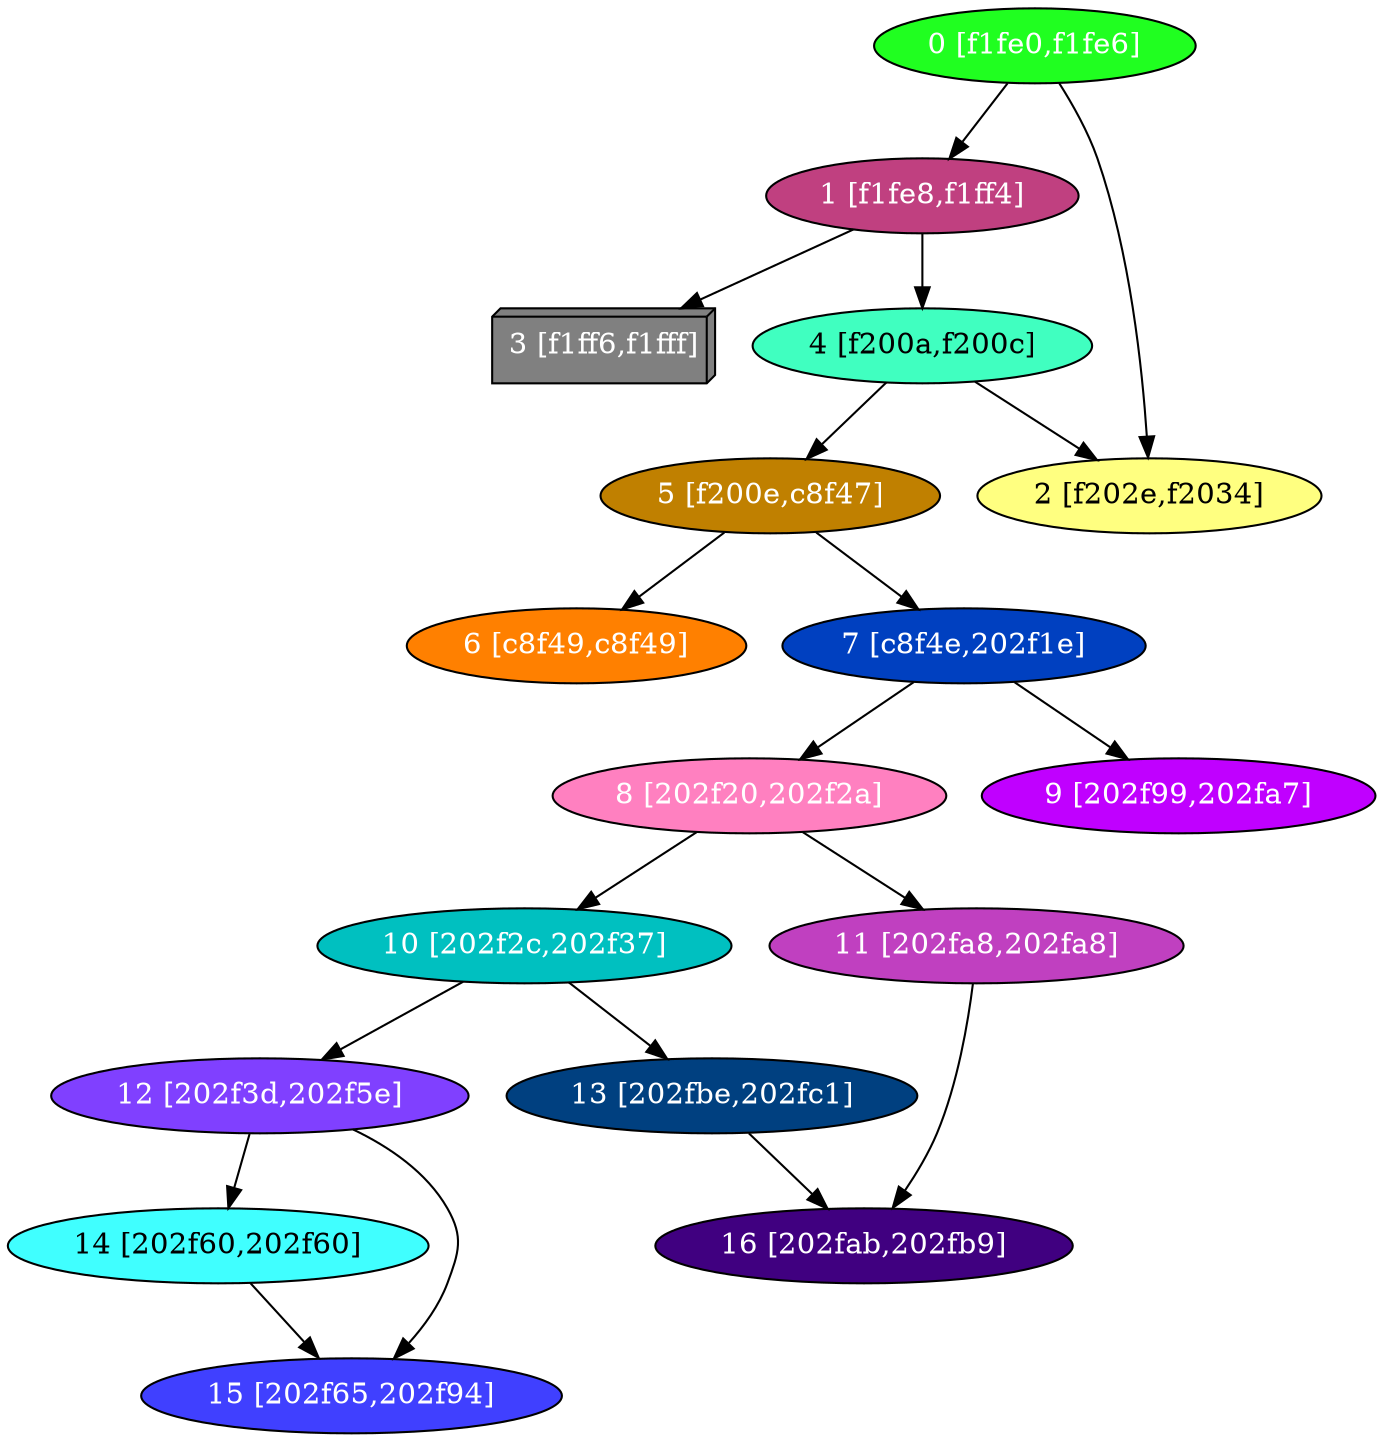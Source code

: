 diGraph libnss3{
	libnss3_0  [style=filled fillcolor="#20FF20" fontcolor="#ffffff" shape=oval label="0 [f1fe0,f1fe6]"]
	libnss3_1  [style=filled fillcolor="#C04080" fontcolor="#ffffff" shape=oval label="1 [f1fe8,f1ff4]"]
	libnss3_2  [style=filled fillcolor="#FFFF80" fontcolor="#000000" shape=oval label="2 [f202e,f2034]"]
	libnss3_3  [style=filled fillcolor="#808080" fontcolor="#ffffff" shape=box3d label="3 [f1ff6,f1fff]"]
	libnss3_4  [style=filled fillcolor="#40FFC0" fontcolor="#000000" shape=oval label="4 [f200a,f200c]"]
	libnss3_5  [style=filled fillcolor="#C08000" fontcolor="#ffffff" shape=oval label="5 [f200e,c8f47]"]
	libnss3_6  [style=filled fillcolor="#FF8000" fontcolor="#ffffff" shape=oval label="6 [c8f49,c8f49]"]
	libnss3_7  [style=filled fillcolor="#0040C0" fontcolor="#ffffff" shape=oval label="7 [c8f4e,202f1e]"]
	libnss3_8  [style=filled fillcolor="#FF80C0" fontcolor="#ffffff" shape=oval label="8 [202f20,202f2a]"]
	libnss3_9  [style=filled fillcolor="#C000FF" fontcolor="#ffffff" shape=oval label="9 [202f99,202fa7]"]
	libnss3_a  [style=filled fillcolor="#00C0C0" fontcolor="#ffffff" shape=oval label="10 [202f2c,202f37]"]
	libnss3_b  [style=filled fillcolor="#C040C0" fontcolor="#ffffff" shape=oval label="11 [202fa8,202fa8]"]
	libnss3_c  [style=filled fillcolor="#8040FF" fontcolor="#ffffff" shape=oval label="12 [202f3d,202f5e]"]
	libnss3_d  [style=filled fillcolor="#004080" fontcolor="#ffffff" shape=oval label="13 [202fbe,202fc1]"]
	libnss3_e  [style=filled fillcolor="#40FFFF" fontcolor="#000000" shape=oval label="14 [202f60,202f60]"]
	libnss3_f  [style=filled fillcolor="#4040FF" fontcolor="#ffffff" shape=oval label="15 [202f65,202f94]"]
	libnss3_10  [style=filled fillcolor="#400080" fontcolor="#ffffff" shape=oval label="16 [202fab,202fb9]"]

	libnss3_0 -> libnss3_1
	libnss3_0 -> libnss3_2
	libnss3_1 -> libnss3_3
	libnss3_1 -> libnss3_4
	libnss3_4 -> libnss3_2
	libnss3_4 -> libnss3_5
	libnss3_5 -> libnss3_6
	libnss3_5 -> libnss3_7
	libnss3_7 -> libnss3_8
	libnss3_7 -> libnss3_9
	libnss3_8 -> libnss3_a
	libnss3_8 -> libnss3_b
	libnss3_a -> libnss3_c
	libnss3_a -> libnss3_d
	libnss3_b -> libnss3_10
	libnss3_c -> libnss3_e
	libnss3_c -> libnss3_f
	libnss3_d -> libnss3_10
	libnss3_e -> libnss3_f
}